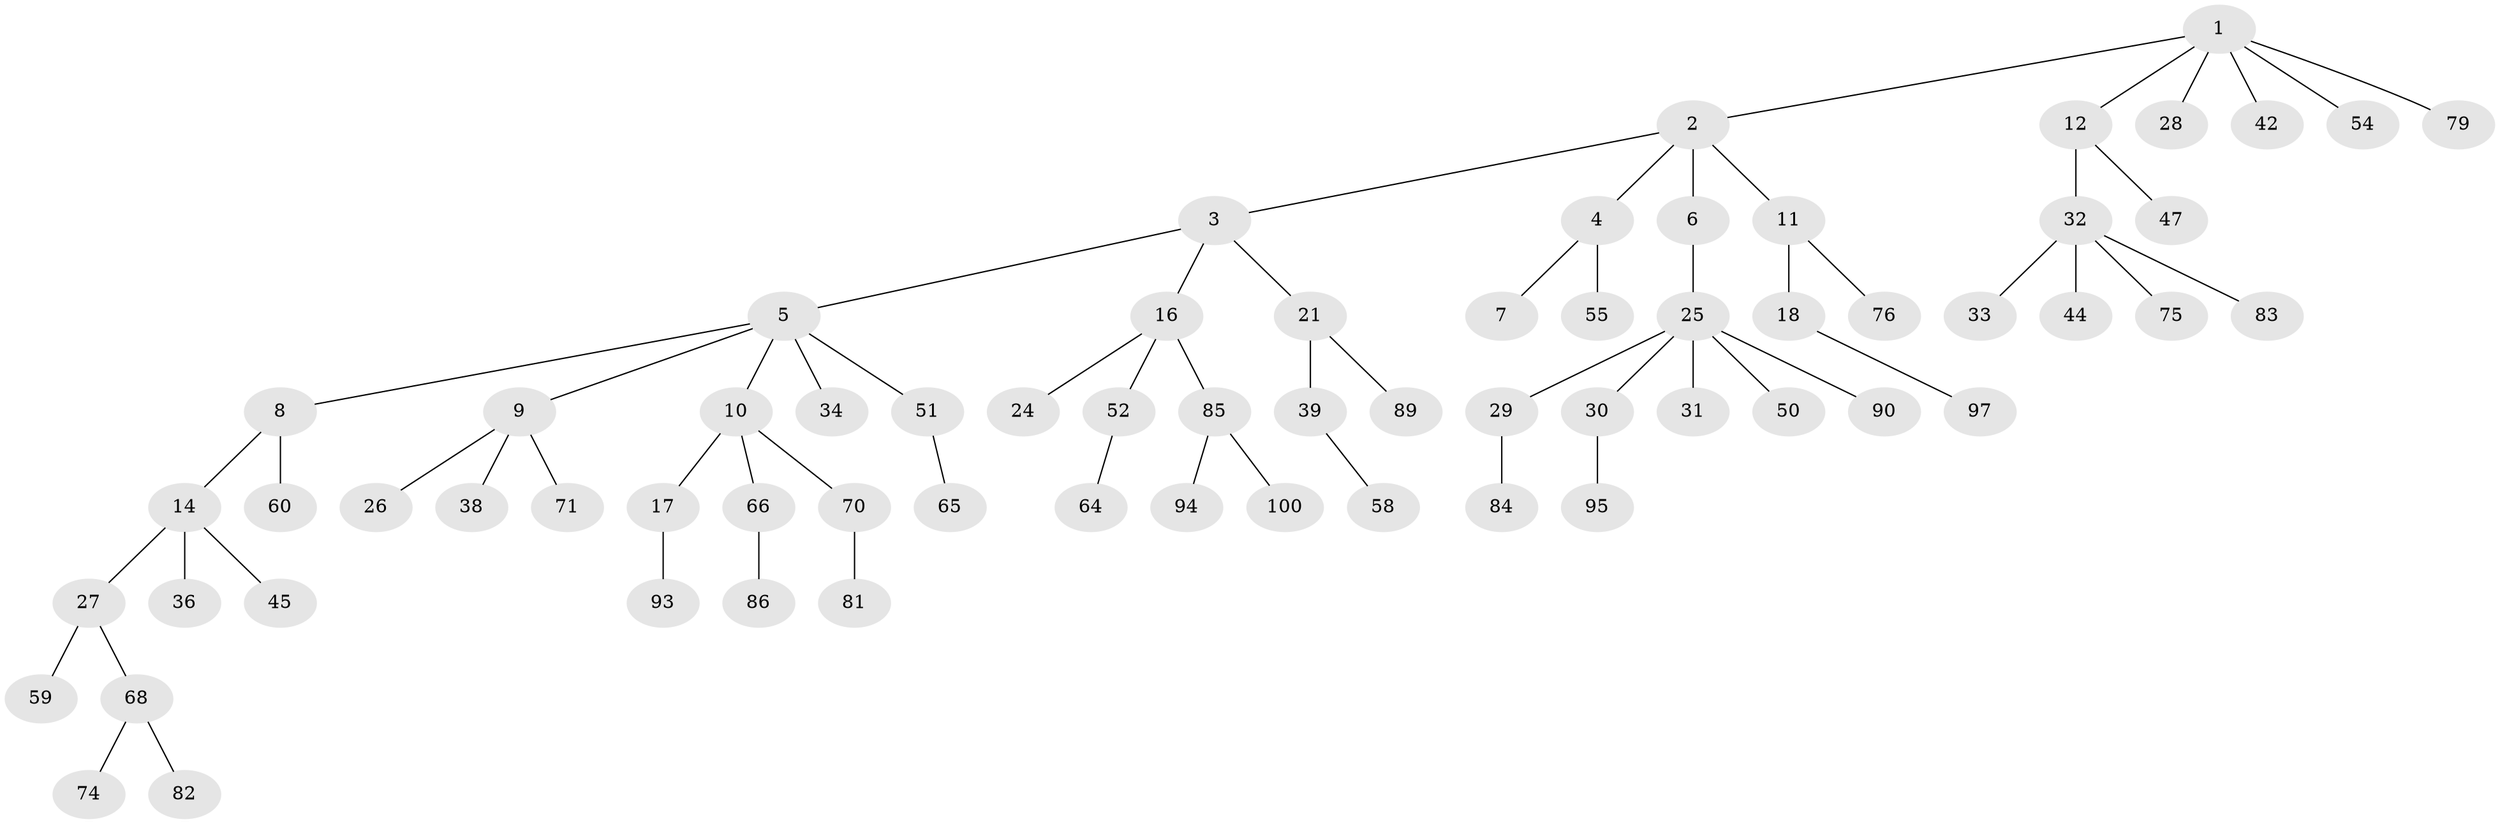 // original degree distribution, {6: 0.02, 5: 0.04, 4: 0.06, 7: 0.01, 2: 0.26, 1: 0.5, 3: 0.11}
// Generated by graph-tools (version 1.1) at 2025/11/02/21/25 10:11:10]
// undirected, 66 vertices, 65 edges
graph export_dot {
graph [start="1"]
  node [color=gray90,style=filled];
  1 [super="+63"];
  2 [super="+49"];
  3 [super="+62"];
  4 [super="+19"];
  5 [super="+23"];
  6;
  7;
  8 [super="+15"];
  9 [super="+22"];
  10 [super="+20"];
  11 [super="+91"];
  12 [super="+13"];
  14 [super="+48"];
  16 [super="+43"];
  17 [super="+46"];
  18 [super="+41"];
  21 [super="+56"];
  24 [super="+67"];
  25 [super="+40"];
  26;
  27 [super="+88"];
  28;
  29 [super="+80"];
  30 [super="+37"];
  31;
  32 [super="+73"];
  33;
  34 [super="+35"];
  36;
  38;
  39 [super="+57"];
  42 [super="+53"];
  44 [super="+98"];
  45;
  47;
  50;
  51 [super="+61"];
  52;
  54;
  55;
  58;
  59 [super="+99"];
  60;
  64 [super="+69"];
  65;
  66 [super="+78"];
  68 [super="+72"];
  70;
  71 [super="+92"];
  74;
  75 [super="+77"];
  76 [super="+96"];
  79;
  81;
  82;
  83;
  84;
  85 [super="+87"];
  86;
  89;
  90;
  93;
  94;
  95;
  97;
  100;
  1 -- 2;
  1 -- 12;
  1 -- 28;
  1 -- 42;
  1 -- 54;
  1 -- 79;
  2 -- 3;
  2 -- 4;
  2 -- 6;
  2 -- 11;
  3 -- 5;
  3 -- 16;
  3 -- 21;
  4 -- 7;
  4 -- 55;
  5 -- 8;
  5 -- 9;
  5 -- 10;
  5 -- 34;
  5 -- 51;
  6 -- 25;
  8 -- 14;
  8 -- 60;
  9 -- 38;
  9 -- 71;
  9 -- 26;
  10 -- 17;
  10 -- 66;
  10 -- 70;
  11 -- 18;
  11 -- 76;
  12 -- 47;
  12 -- 32;
  14 -- 27;
  14 -- 36;
  14 -- 45;
  16 -- 24;
  16 -- 52;
  16 -- 85;
  17 -- 93;
  18 -- 97;
  21 -- 39;
  21 -- 89;
  25 -- 29;
  25 -- 30;
  25 -- 31;
  25 -- 50;
  25 -- 90;
  27 -- 59;
  27 -- 68;
  29 -- 84;
  30 -- 95;
  32 -- 33;
  32 -- 44;
  32 -- 83;
  32 -- 75;
  39 -- 58;
  51 -- 65;
  52 -- 64;
  66 -- 86;
  68 -- 82;
  68 -- 74;
  70 -- 81;
  85 -- 100;
  85 -- 94;
}
